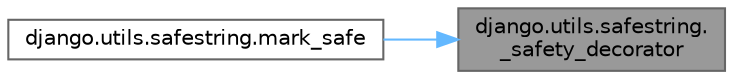 digraph "django.utils.safestring._safety_decorator"
{
 // LATEX_PDF_SIZE
  bgcolor="transparent";
  edge [fontname=Helvetica,fontsize=10,labelfontname=Helvetica,labelfontsize=10];
  node [fontname=Helvetica,fontsize=10,shape=box,height=0.2,width=0.4];
  rankdir="RL";
  Node1 [id="Node000001",label="django.utils.safestring.\l_safety_decorator",height=0.2,width=0.4,color="gray40", fillcolor="grey60", style="filled", fontcolor="black",tooltip=" "];
  Node1 -> Node2 [id="edge1_Node000001_Node000002",dir="back",color="steelblue1",style="solid",tooltip=" "];
  Node2 [id="Node000002",label="django.utils.safestring.mark_safe",height=0.2,width=0.4,color="grey40", fillcolor="white", style="filled",URL="$namespacedjango_1_1utils_1_1safestring.html#a2849d62881bb22566cc5ab9811c3ead5",tooltip=" "];
}
